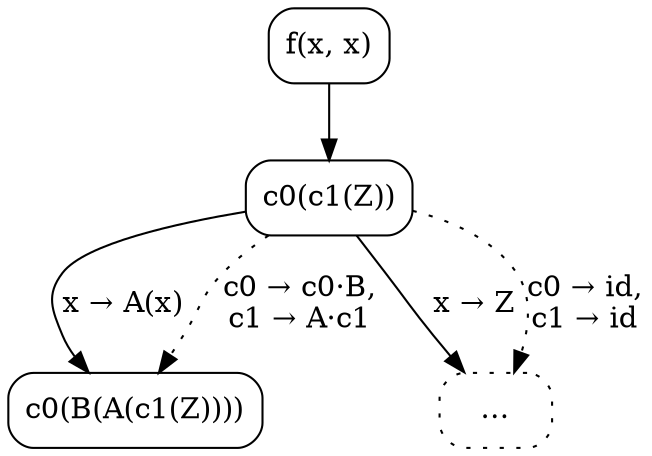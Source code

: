 digraph {
  node [shape=box, style=rounded];

  C0 [label="f(x, x)"];
  G1 [label="c0(c1(Z))"];
  C0 -> G1;
  C1 [label="c0(B(A(c1(Z))))"];
  G1 -> C1 [label="x → A(x)"];
  G1 -> C1 [label="c0 → c0·B,\nc1 → A·c1", style=dotted];
  C2 [label="…", style="dotted,rounded"];
  G1 -> C2 [label="x → Z"];
  G1 -> C2 [label="c0 → id,\nc1 → id", style=dotted];
}
